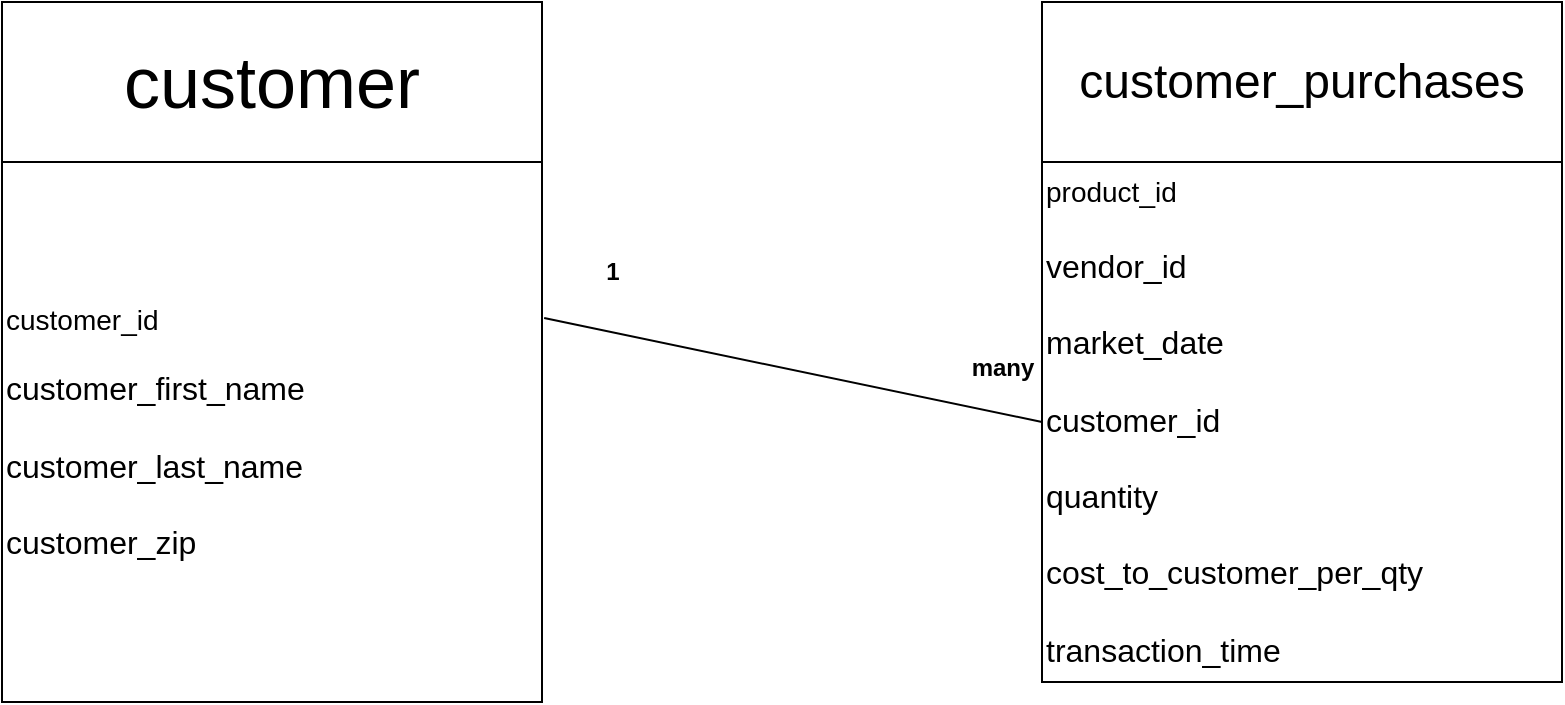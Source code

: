 <mxfile version="24.4.0" type="github">
  <diagram name="Page-1" id="-U__78U39WyxWEyOoXLW">
    <mxGraphModel dx="1386" dy="785" grid="1" gridSize="10" guides="1" tooltips="1" connect="1" arrows="1" fold="1" page="1" pageScale="1" pageWidth="850" pageHeight="1100" math="0" shadow="0">
      <root>
        <mxCell id="0" />
        <mxCell id="1" parent="0" />
        <mxCell id="Le49HmLYHXOI8PbWEb_B-1" value="&lt;font style=&quot;font-size: 36px;&quot;&gt;customer&lt;/font&gt;" style="rounded=0;whiteSpace=wrap;html=1;" vertex="1" parent="1">
          <mxGeometry x="40" y="40" width="270" height="80" as="geometry" />
        </mxCell>
        <mxCell id="Le49HmLYHXOI8PbWEb_B-2" value="&lt;div style=&quot;&quot;&gt;&lt;span style=&quot;font-size: 14px; background-color: initial;&quot;&gt;customer_id&lt;/span&gt;&lt;/div&gt;&lt;div style=&quot;&quot;&gt;&lt;span style=&quot;font-size: 14px; background-color: initial;&quot;&gt;&lt;br&gt;&lt;/span&gt;&lt;/div&gt;&lt;div&gt;&lt;span style=&quot;background-color: initial;&quot;&gt;&lt;font size=&quot;3&quot;&gt;customer_first_name&lt;/font&gt;&lt;/span&gt;&lt;/div&gt;&lt;div&gt;&lt;font size=&quot;3&quot;&gt;&lt;br&gt;&lt;/font&gt;&lt;div&gt;&lt;font size=&quot;3&quot;&gt;customer_last_name&lt;/font&gt;&lt;/div&gt;&lt;div&gt;&lt;font size=&quot;3&quot;&gt;&lt;br&gt;&lt;/font&gt;&lt;/div&gt;&lt;div style=&quot;&quot;&gt;&lt;font size=&quot;3&quot;&gt;customer_zip&amp;nbsp;&lt;/font&gt;&lt;/div&gt;&lt;/div&gt;" style="whiteSpace=wrap;html=1;aspect=fixed;align=left;" vertex="1" parent="1">
          <mxGeometry x="40" y="120" width="270" height="270" as="geometry" />
        </mxCell>
        <mxCell id="Le49HmLYHXOI8PbWEb_B-3" value="&lt;font style=&quot;font-size: 24px;&quot;&gt;customer_purchases&lt;/font&gt;" style="rounded=0;whiteSpace=wrap;html=1;" vertex="1" parent="1">
          <mxGeometry x="560" y="40" width="260" height="80" as="geometry" />
        </mxCell>
        <mxCell id="Le49HmLYHXOI8PbWEb_B-15" value="" style="endArrow=none;html=1;rounded=0;entryX=0;entryY=0.5;entryDx=0;entryDy=0;exitX=1.004;exitY=0.289;exitDx=0;exitDy=0;exitPerimeter=0;" edge="1" parent="1" source="Le49HmLYHXOI8PbWEb_B-2" target="Le49HmLYHXOI8PbWEb_B-4">
          <mxGeometry width="50" height="50" relative="1" as="geometry">
            <mxPoint x="560" y="320" as="sourcePoint" />
            <mxPoint x="610" y="270" as="targetPoint" />
          </mxGeometry>
        </mxCell>
        <mxCell id="Le49HmLYHXOI8PbWEb_B-16" value="&lt;b&gt;1&lt;/b&gt;" style="text;html=1;align=center;verticalAlign=middle;resizable=0;points=[];autosize=1;strokeColor=none;fillColor=none;" vertex="1" parent="1">
          <mxGeometry x="330" y="160" width="30" height="30" as="geometry" />
        </mxCell>
        <mxCell id="Le49HmLYHXOI8PbWEb_B-17" value="&lt;b&gt;many&lt;/b&gt;" style="text;html=1;align=center;verticalAlign=middle;resizable=0;points=[];autosize=1;strokeColor=none;fillColor=none;" vertex="1" parent="1">
          <mxGeometry x="515" y="208" width="50" height="30" as="geometry" />
        </mxCell>
        <mxCell id="Le49HmLYHXOI8PbWEb_B-18" value="" style="curved=1;endArrow=classic;html=1;rounded=0;" edge="1" parent="1">
          <mxGeometry width="50" height="50" relative="1" as="geometry">
            <mxPoint x="560" y="320" as="sourcePoint" />
            <mxPoint x="610" y="270" as="targetPoint" />
            <Array as="points">
              <mxPoint x="610" y="320" />
              <mxPoint x="560" y="270" />
            </Array>
          </mxGeometry>
        </mxCell>
        <mxCell id="Le49HmLYHXOI8PbWEb_B-19" value="" style="curved=1;endArrow=classic;html=1;rounded=0;" edge="1" parent="1" source="Le49HmLYHXOI8PbWEb_B-4">
          <mxGeometry width="50" height="50" relative="1" as="geometry">
            <mxPoint x="560" y="320" as="sourcePoint" />
            <mxPoint x="610" y="270" as="targetPoint" />
            <Array as="points">
              <mxPoint x="560" y="270" />
            </Array>
          </mxGeometry>
        </mxCell>
        <mxCell id="Le49HmLYHXOI8PbWEb_B-21" value="" style="curved=1;endArrow=classic;html=1;rounded=0;" edge="1" parent="1" target="Le49HmLYHXOI8PbWEb_B-4">
          <mxGeometry width="50" height="50" relative="1" as="geometry">
            <mxPoint x="560" y="320" as="sourcePoint" />
            <mxPoint x="610" y="270" as="targetPoint" />
            <Array as="points">
              <mxPoint x="610" y="320" />
            </Array>
          </mxGeometry>
        </mxCell>
        <mxCell id="Le49HmLYHXOI8PbWEb_B-4" value="&lt;font style=&quot;font-size: 14px;&quot;&gt;product_id&lt;/font&gt;&lt;div&gt;&lt;font size=&quot;3&quot;&gt;&lt;br&gt;&lt;/font&gt;&lt;div&gt;&lt;font size=&quot;3&quot;&gt;vendor_id&lt;/font&gt;&lt;/div&gt;&lt;div&gt;&lt;font size=&quot;3&quot;&gt;&lt;br&gt;&lt;/font&gt;&lt;/div&gt;&lt;div&gt;&lt;font size=&quot;3&quot;&gt;market_date&lt;/font&gt;&lt;/div&gt;&lt;div&gt;&lt;font size=&quot;3&quot;&gt;&lt;br&gt;&lt;/font&gt;&lt;/div&gt;&lt;div&gt;&lt;font size=&quot;3&quot;&gt;customer_id&lt;/font&gt;&lt;/div&gt;&lt;div&gt;&lt;font size=&quot;3&quot;&gt;&lt;br&gt;&lt;/font&gt;&lt;/div&gt;&lt;div&gt;&lt;font size=&quot;3&quot;&gt;quantity&lt;/font&gt;&lt;/div&gt;&lt;div&gt;&lt;font size=&quot;3&quot;&gt;&lt;br&gt;&lt;/font&gt;&lt;/div&gt;&lt;div&gt;&lt;font size=&quot;3&quot;&gt;cost_to_customer_per_qty&lt;/font&gt;&lt;/div&gt;&lt;div&gt;&lt;font size=&quot;3&quot;&gt;&lt;br&gt;&lt;/font&gt;&lt;/div&gt;&lt;div&gt;&lt;font size=&quot;3&quot;&gt;transaction_time&lt;/font&gt;&lt;/div&gt;&lt;/div&gt;" style="whiteSpace=wrap;html=1;aspect=fixed;align=left;" vertex="1" parent="1">
          <mxGeometry x="560" y="120" width="260" height="260" as="geometry" />
        </mxCell>
      </root>
    </mxGraphModel>
  </diagram>
</mxfile>
